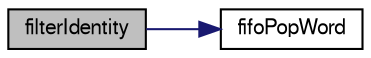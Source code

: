 digraph "filterIdentity"
{
  edge [fontname="FreeSans",fontsize="10",labelfontname="FreeSans",labelfontsize="10"];
  node [fontname="FreeSans",fontsize="10",shape=record];
  rankdir="LR";
  Node1 [label="filterIdentity",height=0.2,width=0.4,color="black", fillcolor="grey75", style="filled" fontcolor="black"];
  Node1 -> Node2 [color="midnightblue",fontsize="10",style="solid",fontname="FreeSans"];
  Node2 [label="fifoPopWord",height=0.2,width=0.4,color="black", fillcolor="white", style="filled",URL="$group__fifo.html#gaedcadbb03d7f8ee9aa5d70cac02665d4",tooltip="reads a word (16 Bit) form a FIFO-buffer (word is deletet from the buffer)"];
}
